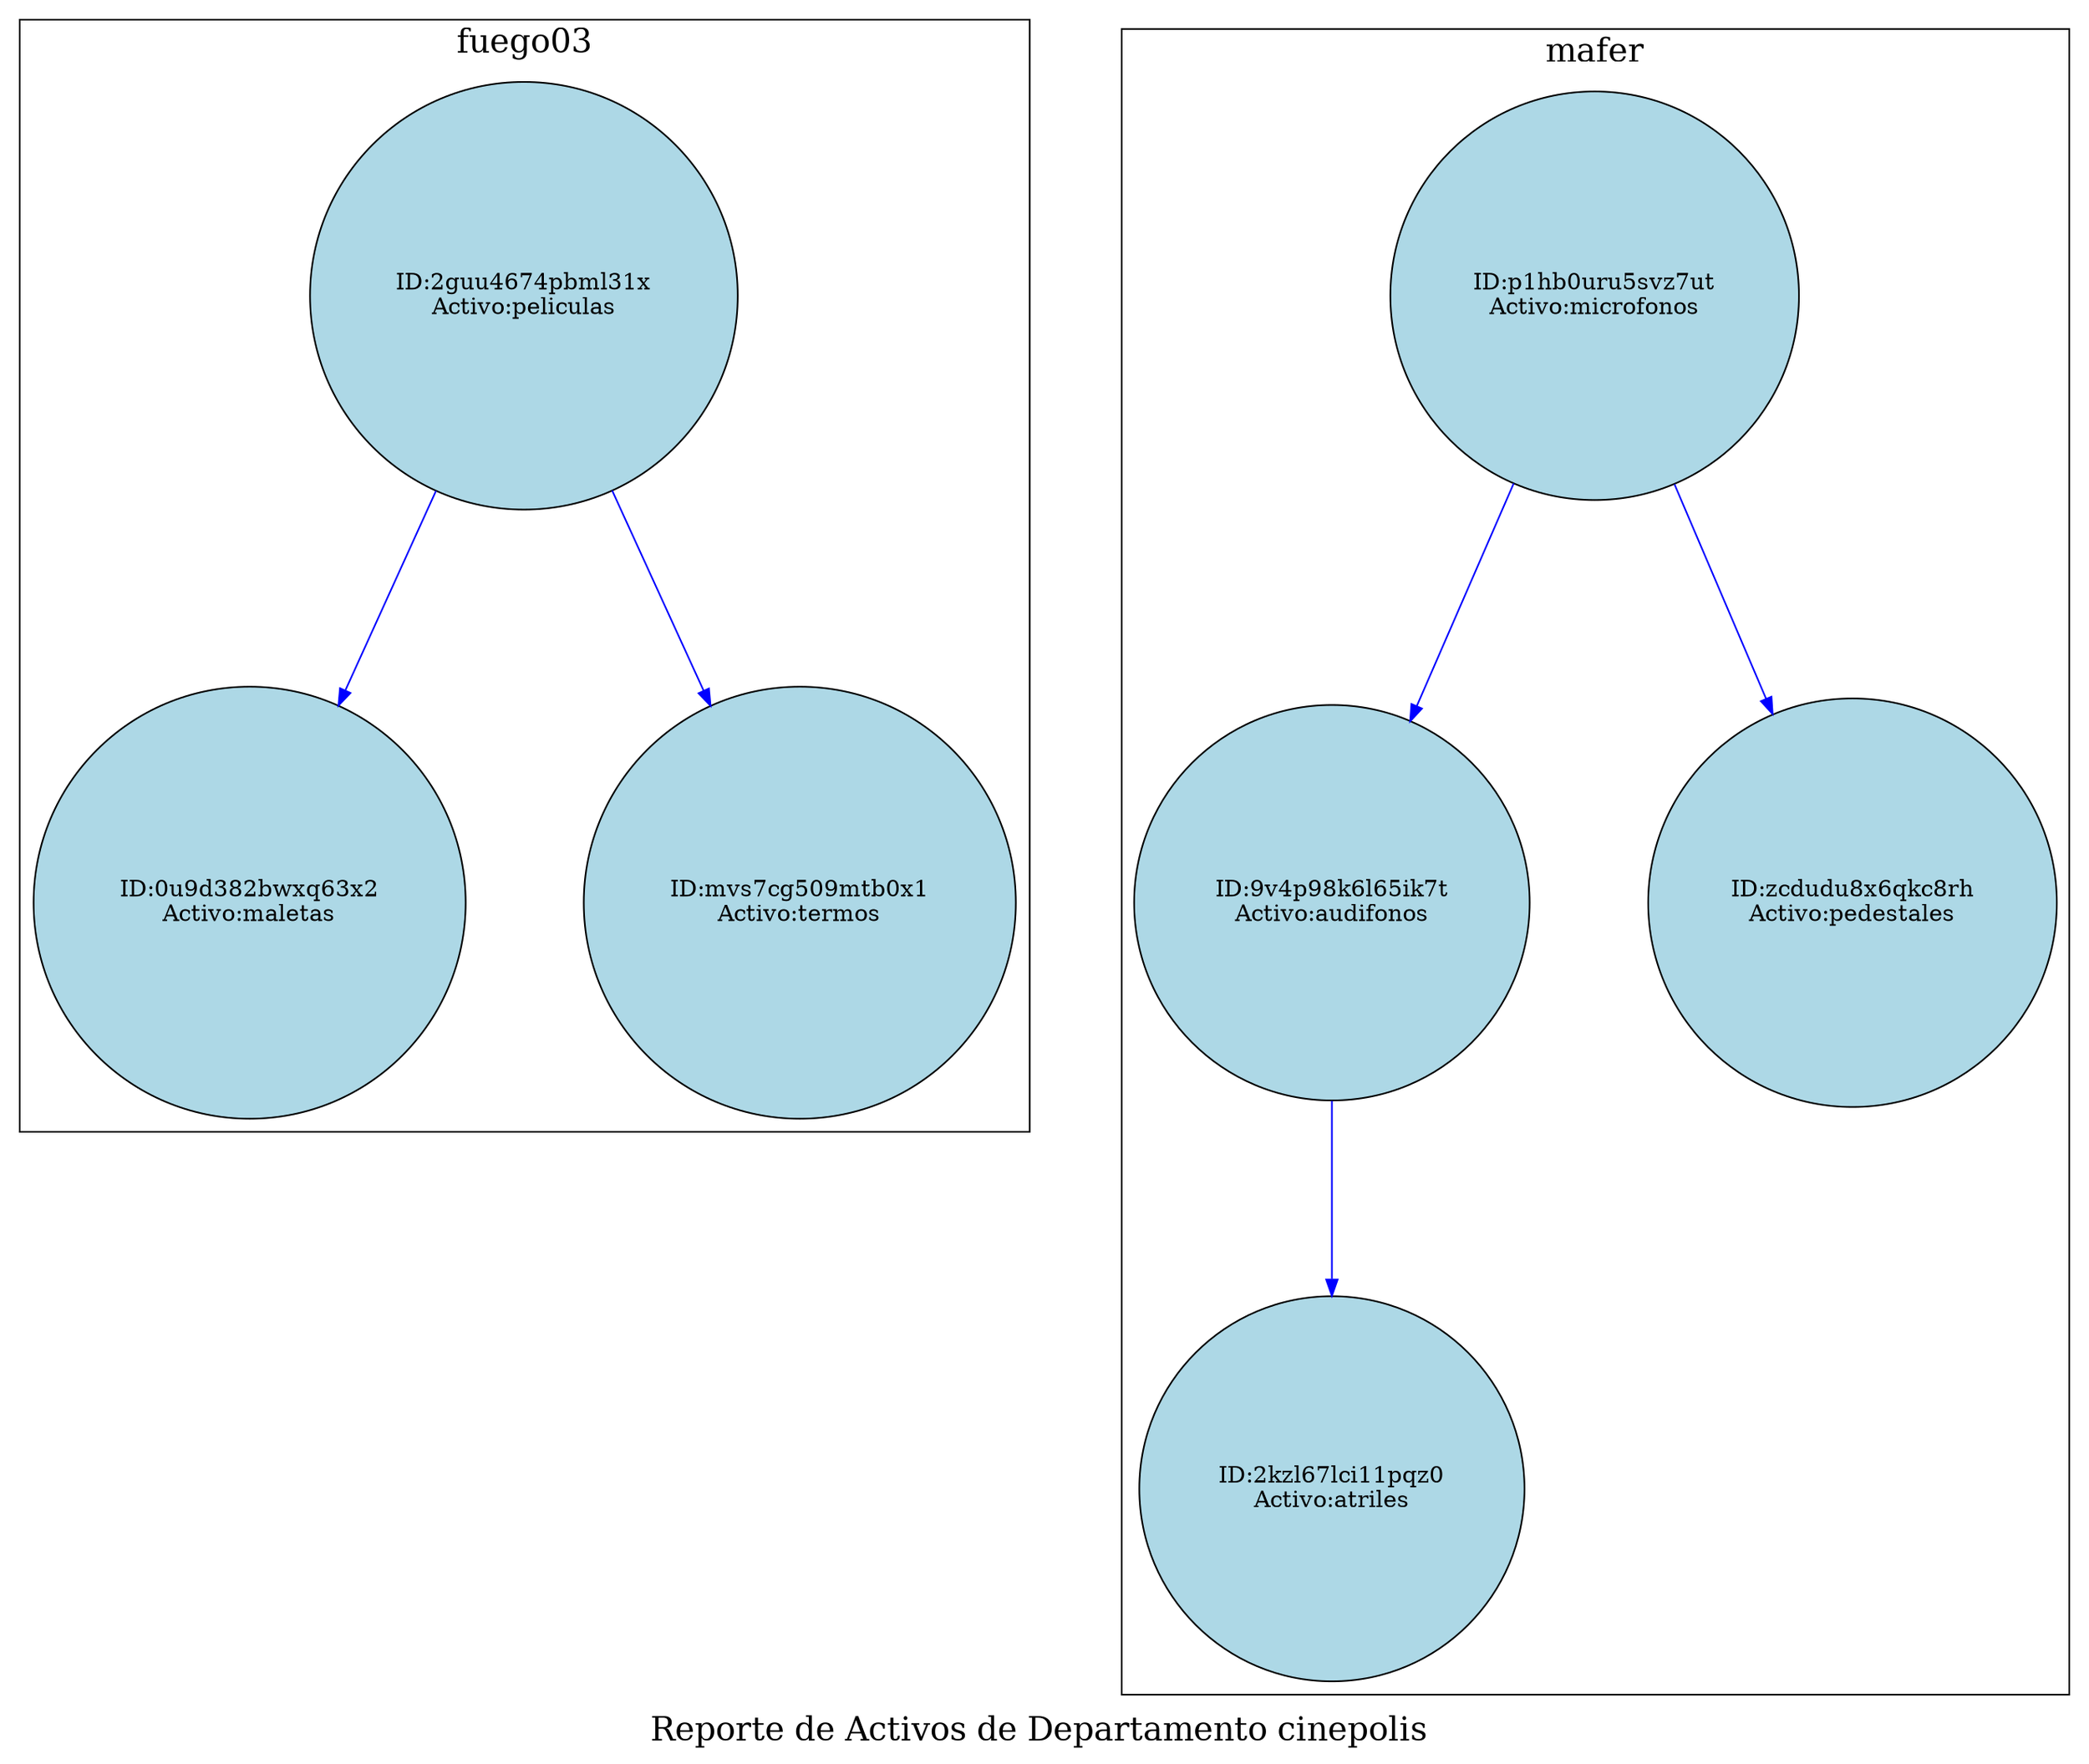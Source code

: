digraph G {
    node [shape=circle,style=filled, fillcolor=lightblue, margin=0.2];
    edge [style=solid, color=blue];
    graph [ranksep=1.5, nodesep=1];
    graph [label="Reporte de Activos de Departamento cinepolis ", fontsize=20, fontcolor=black];
subgraph cluster_fuego03 {
        label="fuego03";
    "2guu4674pbml31x" [label="ID:2guu4674pbml31x
Activo:peliculas"];
    "2guu4674pbml31x" -> "0u9d382bwxq63x2";
    "0u9d382bwxq63x2" [label="ID:0u9d382bwxq63x2
Activo:maletas"];
    "2guu4674pbml31x" -> "mvs7cg509mtb0x1";
    "mvs7cg509mtb0x1" [label="ID:mvs7cg509mtb0x1
Activo:termos"];
}
subgraph cluster_calificacion1 {
        label="calificacion1";
}
subgraph cluster_mafer {
        label="mafer";
    "p1hb0uru5svz7ut" [label="ID:p1hb0uru5svz7ut
Activo:microfonos"];
    "p1hb0uru5svz7ut" -> "9v4p98k6l65ik7t";
    "9v4p98k6l65ik7t" [label="ID:9v4p98k6l65ik7t
Activo:audifonos"];
    "9v4p98k6l65ik7t" -> "2kzl67lci11pqz0";
    "2kzl67lci11pqz0" [label="ID:2kzl67lci11pqz0
Activo:atriles"];
    "p1hb0uru5svz7ut" -> "zcdudu8x6qkc8rh";
    "zcdudu8x6qkc8rh" [label="ID:zcdudu8x6qkc8rh
Activo:pedestales"];
}
}
